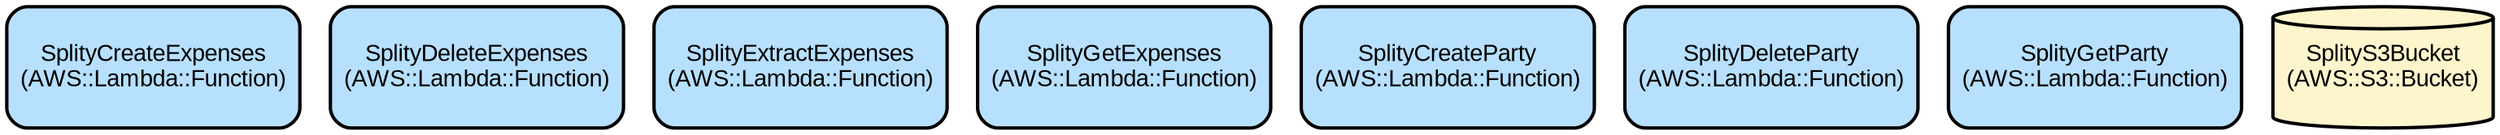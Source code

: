 digraph INFRA {
  node [ color = "black", fillcolor = "#E6E6E6", height =1, style = "filled,bold,rounded", fontname = "Arial" ];
  "SplityCreateExpenses" [ label = "SplityCreateExpenses
(AWS::Lambda::Function)", shape =rectangle, fillcolor = "#B7E0FF" ];
  "SplityDeleteExpenses" [ label = "SplityDeleteExpenses
(AWS::Lambda::Function)", shape =rectangle, fillcolor = "#B7E0FF" ];
  "SplityExtractExpenses" [ label = "SplityExtractExpenses
(AWS::Lambda::Function)", shape =rectangle, fillcolor = "#B7E0FF" ];
  "SplityGetExpenses" [ label = "SplityGetExpenses
(AWS::Lambda::Function)", shape =rectangle, fillcolor = "#B7E0FF" ];
  "SplityCreateParty" [ label = "SplityCreateParty
(AWS::Lambda::Function)", shape =rectangle, fillcolor = "#B7E0FF" ];
  "SplityDeleteParty" [ label = "SplityDeleteParty
(AWS::Lambda::Function)", shape =rectangle, fillcolor = "#B7E0FF" ];
  "SplityGetParty" [ label = "SplityGetParty
(AWS::Lambda::Function)", shape =rectangle, fillcolor = "#B7E0FF" ];
  "SplityS3Bucket" [ label = "SplityS3Bucket
(AWS::S3::Bucket)", shape =cylinder, fillcolor = "#FFF5CD" ];
}
